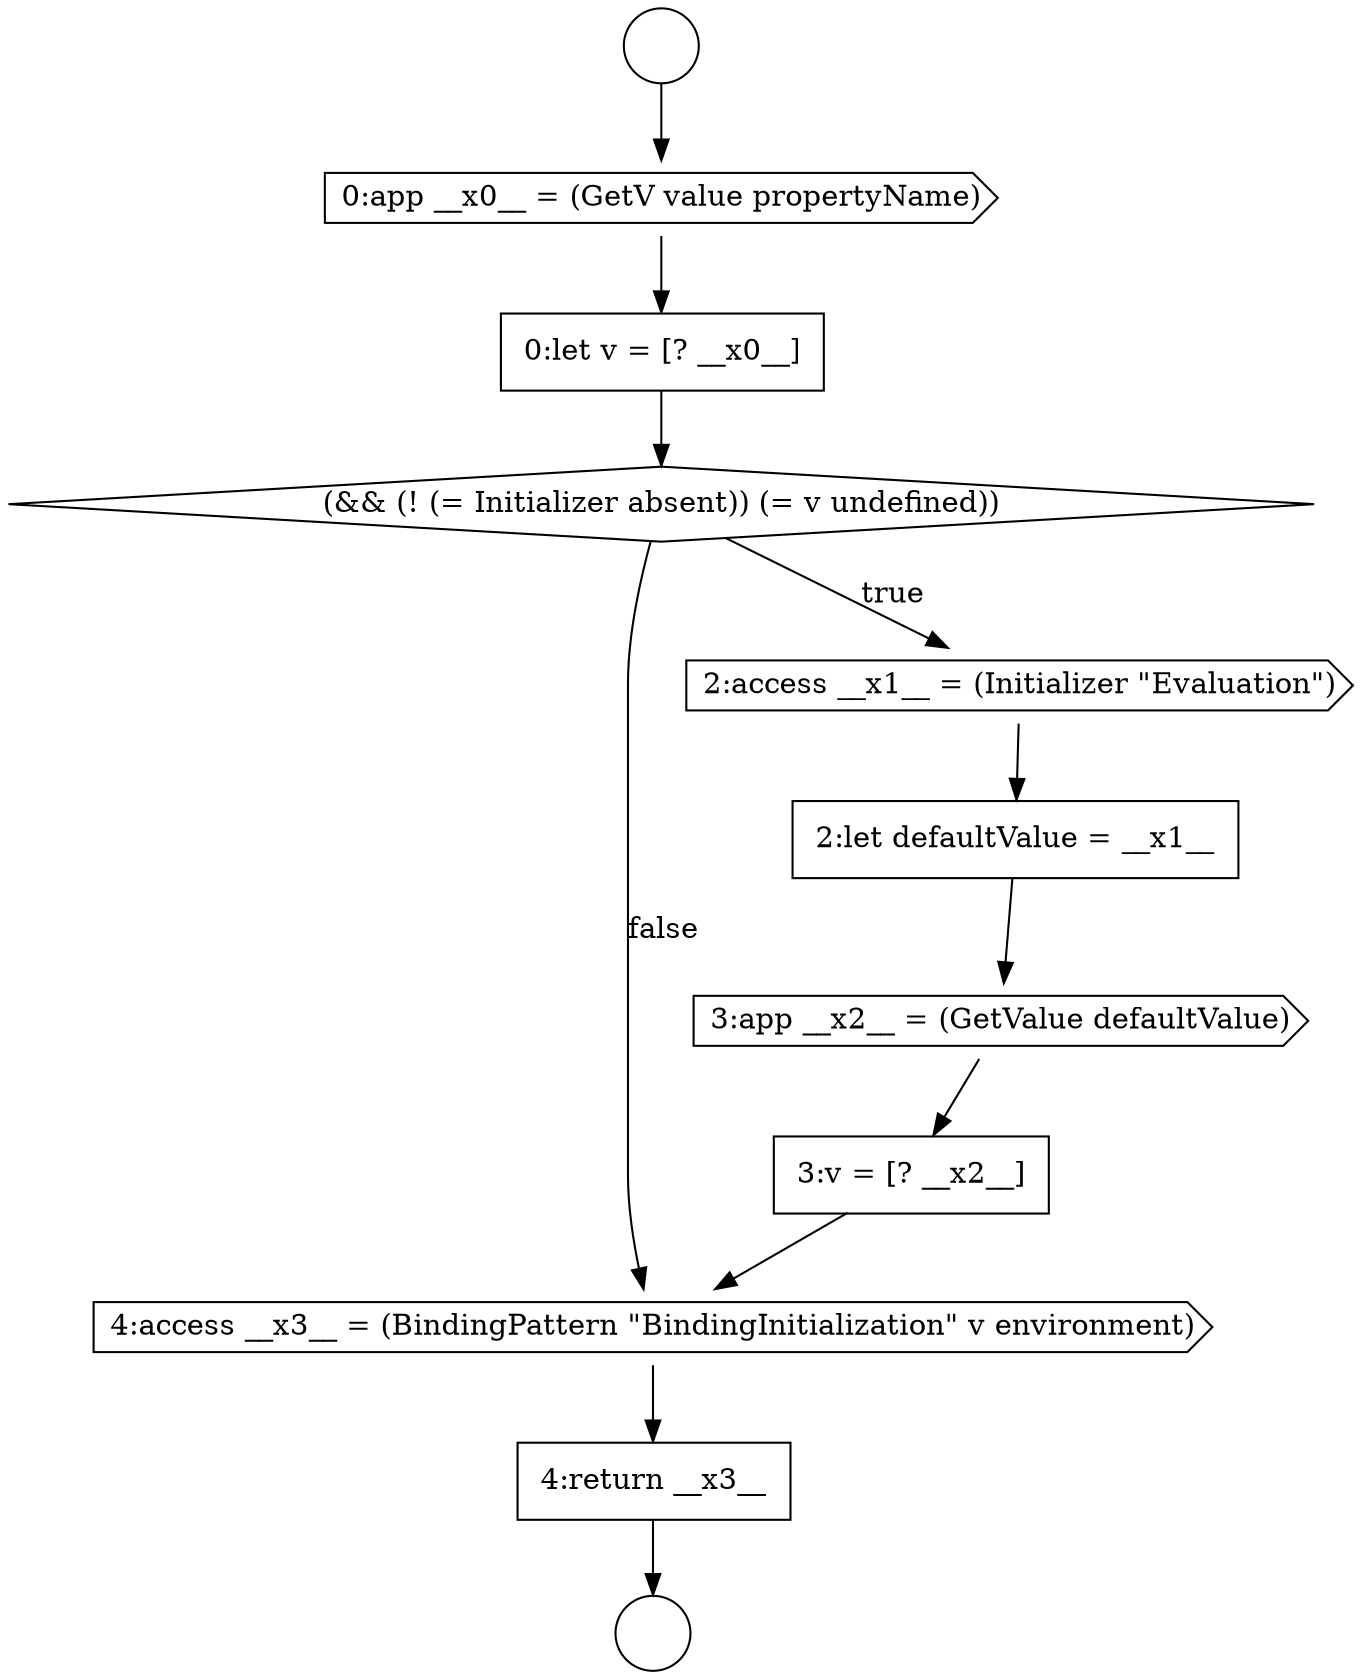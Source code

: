 digraph {
  node6121 [shape=circle label=" " color="black" fillcolor="white" style=filled]
  node6127 [shape=none, margin=0, label=<<font color="black">
    <table border="0" cellborder="1" cellspacing="0" cellpadding="10">
      <tr><td align="left">2:let defaultValue = __x1__</td></tr>
    </table>
  </font>> color="black" fillcolor="white" style=filled]
  node6130 [shape=cds, label=<<font color="black">4:access __x3__ = (BindingPattern &quot;BindingInitialization&quot; v environment)</font>> color="black" fillcolor="white" style=filled]
  node6128 [shape=cds, label=<<font color="black">3:app __x2__ = (GetValue defaultValue)</font>> color="black" fillcolor="white" style=filled]
  node6129 [shape=none, margin=0, label=<<font color="black">
    <table border="0" cellborder="1" cellspacing="0" cellpadding="10">
      <tr><td align="left">3:v = [? __x2__]</td></tr>
    </table>
  </font>> color="black" fillcolor="white" style=filled]
  node6123 [shape=cds, label=<<font color="black">0:app __x0__ = (GetV value propertyName)</font>> color="black" fillcolor="white" style=filled]
  node6125 [shape=diamond, label=<<font color="black">(&amp;&amp; (! (= Initializer absent)) (= v undefined))</font>> color="black" fillcolor="white" style=filled]
  node6131 [shape=none, margin=0, label=<<font color="black">
    <table border="0" cellborder="1" cellspacing="0" cellpadding="10">
      <tr><td align="left">4:return __x3__</td></tr>
    </table>
  </font>> color="black" fillcolor="white" style=filled]
  node6126 [shape=cds, label=<<font color="black">2:access __x1__ = (Initializer &quot;Evaluation&quot;)</font>> color="black" fillcolor="white" style=filled]
  node6124 [shape=none, margin=0, label=<<font color="black">
    <table border="0" cellborder="1" cellspacing="0" cellpadding="10">
      <tr><td align="left">0:let v = [? __x0__]</td></tr>
    </table>
  </font>> color="black" fillcolor="white" style=filled]
  node6122 [shape=circle label=" " color="black" fillcolor="white" style=filled]
  node6130 -> node6131 [ color="black"]
  node6124 -> node6125 [ color="black"]
  node6125 -> node6126 [label=<<font color="black">true</font>> color="black"]
  node6125 -> node6130 [label=<<font color="black">false</font>> color="black"]
  node6127 -> node6128 [ color="black"]
  node6128 -> node6129 [ color="black"]
  node6131 -> node6122 [ color="black"]
  node6123 -> node6124 [ color="black"]
  node6126 -> node6127 [ color="black"]
  node6129 -> node6130 [ color="black"]
  node6121 -> node6123 [ color="black"]
}
